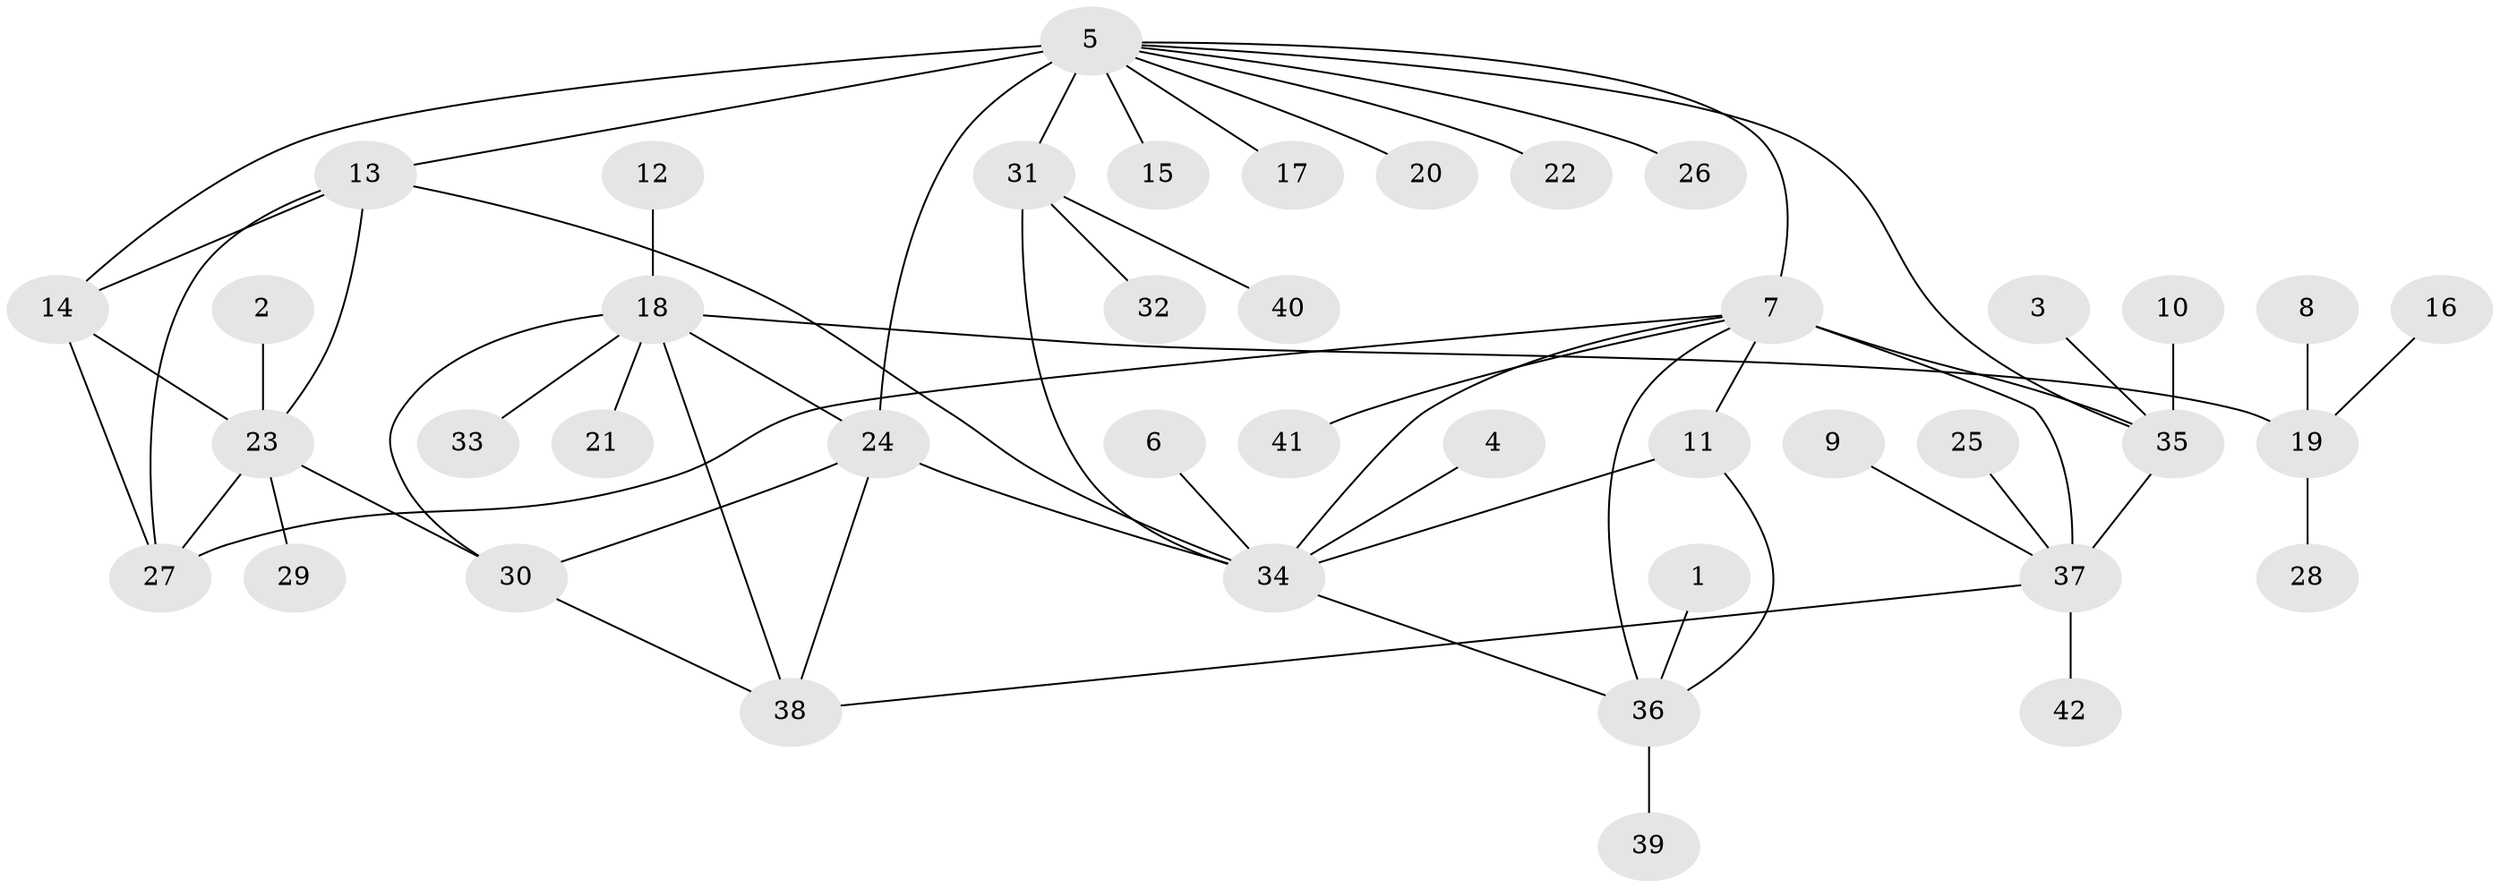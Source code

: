 // original degree distribution, {8: 0.036585365853658534, 4: 0.036585365853658534, 5: 0.07317073170731707, 9: 0.024390243902439025, 6: 0.036585365853658534, 7: 0.036585365853658534, 10: 0.012195121951219513, 3: 0.024390243902439025, 1: 0.573170731707317, 2: 0.14634146341463414}
// Generated by graph-tools (version 1.1) at 2025/50/03/09/25 03:50:33]
// undirected, 42 vertices, 59 edges
graph export_dot {
graph [start="1"]
  node [color=gray90,style=filled];
  1;
  2;
  3;
  4;
  5;
  6;
  7;
  8;
  9;
  10;
  11;
  12;
  13;
  14;
  15;
  16;
  17;
  18;
  19;
  20;
  21;
  22;
  23;
  24;
  25;
  26;
  27;
  28;
  29;
  30;
  31;
  32;
  33;
  34;
  35;
  36;
  37;
  38;
  39;
  40;
  41;
  42;
  1 -- 36 [weight=1.0];
  2 -- 23 [weight=1.0];
  3 -- 35 [weight=1.0];
  4 -- 34 [weight=1.0];
  5 -- 7 [weight=1.0];
  5 -- 13 [weight=1.0];
  5 -- 14 [weight=1.0];
  5 -- 15 [weight=1.0];
  5 -- 17 [weight=1.0];
  5 -- 20 [weight=1.0];
  5 -- 22 [weight=1.0];
  5 -- 24 [weight=1.0];
  5 -- 26 [weight=1.0];
  5 -- 31 [weight=4.0];
  5 -- 35 [weight=1.0];
  6 -- 34 [weight=1.0];
  7 -- 11 [weight=1.0];
  7 -- 27 [weight=1.0];
  7 -- 34 [weight=1.0];
  7 -- 35 [weight=2.0];
  7 -- 36 [weight=1.0];
  7 -- 37 [weight=2.0];
  7 -- 41 [weight=1.0];
  8 -- 19 [weight=1.0];
  9 -- 37 [weight=1.0];
  10 -- 35 [weight=1.0];
  11 -- 34 [weight=1.0];
  11 -- 36 [weight=1.0];
  12 -- 18 [weight=1.0];
  13 -- 14 [weight=1.0];
  13 -- 23 [weight=1.0];
  13 -- 27 [weight=1.0];
  13 -- 34 [weight=1.0];
  14 -- 23 [weight=1.0];
  14 -- 27 [weight=1.0];
  16 -- 19 [weight=1.0];
  18 -- 19 [weight=1.0];
  18 -- 21 [weight=1.0];
  18 -- 24 [weight=1.0];
  18 -- 30 [weight=1.0];
  18 -- 33 [weight=1.0];
  18 -- 38 [weight=1.0];
  19 -- 28 [weight=1.0];
  23 -- 27 [weight=1.0];
  23 -- 29 [weight=1.0];
  23 -- 30 [weight=1.0];
  24 -- 30 [weight=1.0];
  24 -- 34 [weight=1.0];
  24 -- 38 [weight=1.0];
  25 -- 37 [weight=1.0];
  30 -- 38 [weight=1.0];
  31 -- 32 [weight=1.0];
  31 -- 34 [weight=1.0];
  31 -- 40 [weight=1.0];
  34 -- 36 [weight=1.0];
  35 -- 37 [weight=2.0];
  36 -- 39 [weight=1.0];
  37 -- 38 [weight=1.0];
  37 -- 42 [weight=1.0];
}
